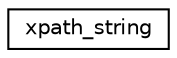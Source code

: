 digraph G
{
 // INTERACTIVE_SVG=YES
  edge [fontname="Helvetica",fontsize="10",labelfontname="Helvetica",labelfontsize="10"];
  node [fontname="Helvetica",fontsize="10",shape=record];
  rankdir="LR";
  Node1 [label="xpath_string",height=0.2,width=0.4,color="black", fillcolor="white", style="filled",URL="$dd/d5c/classxpath__string.html"];
}
